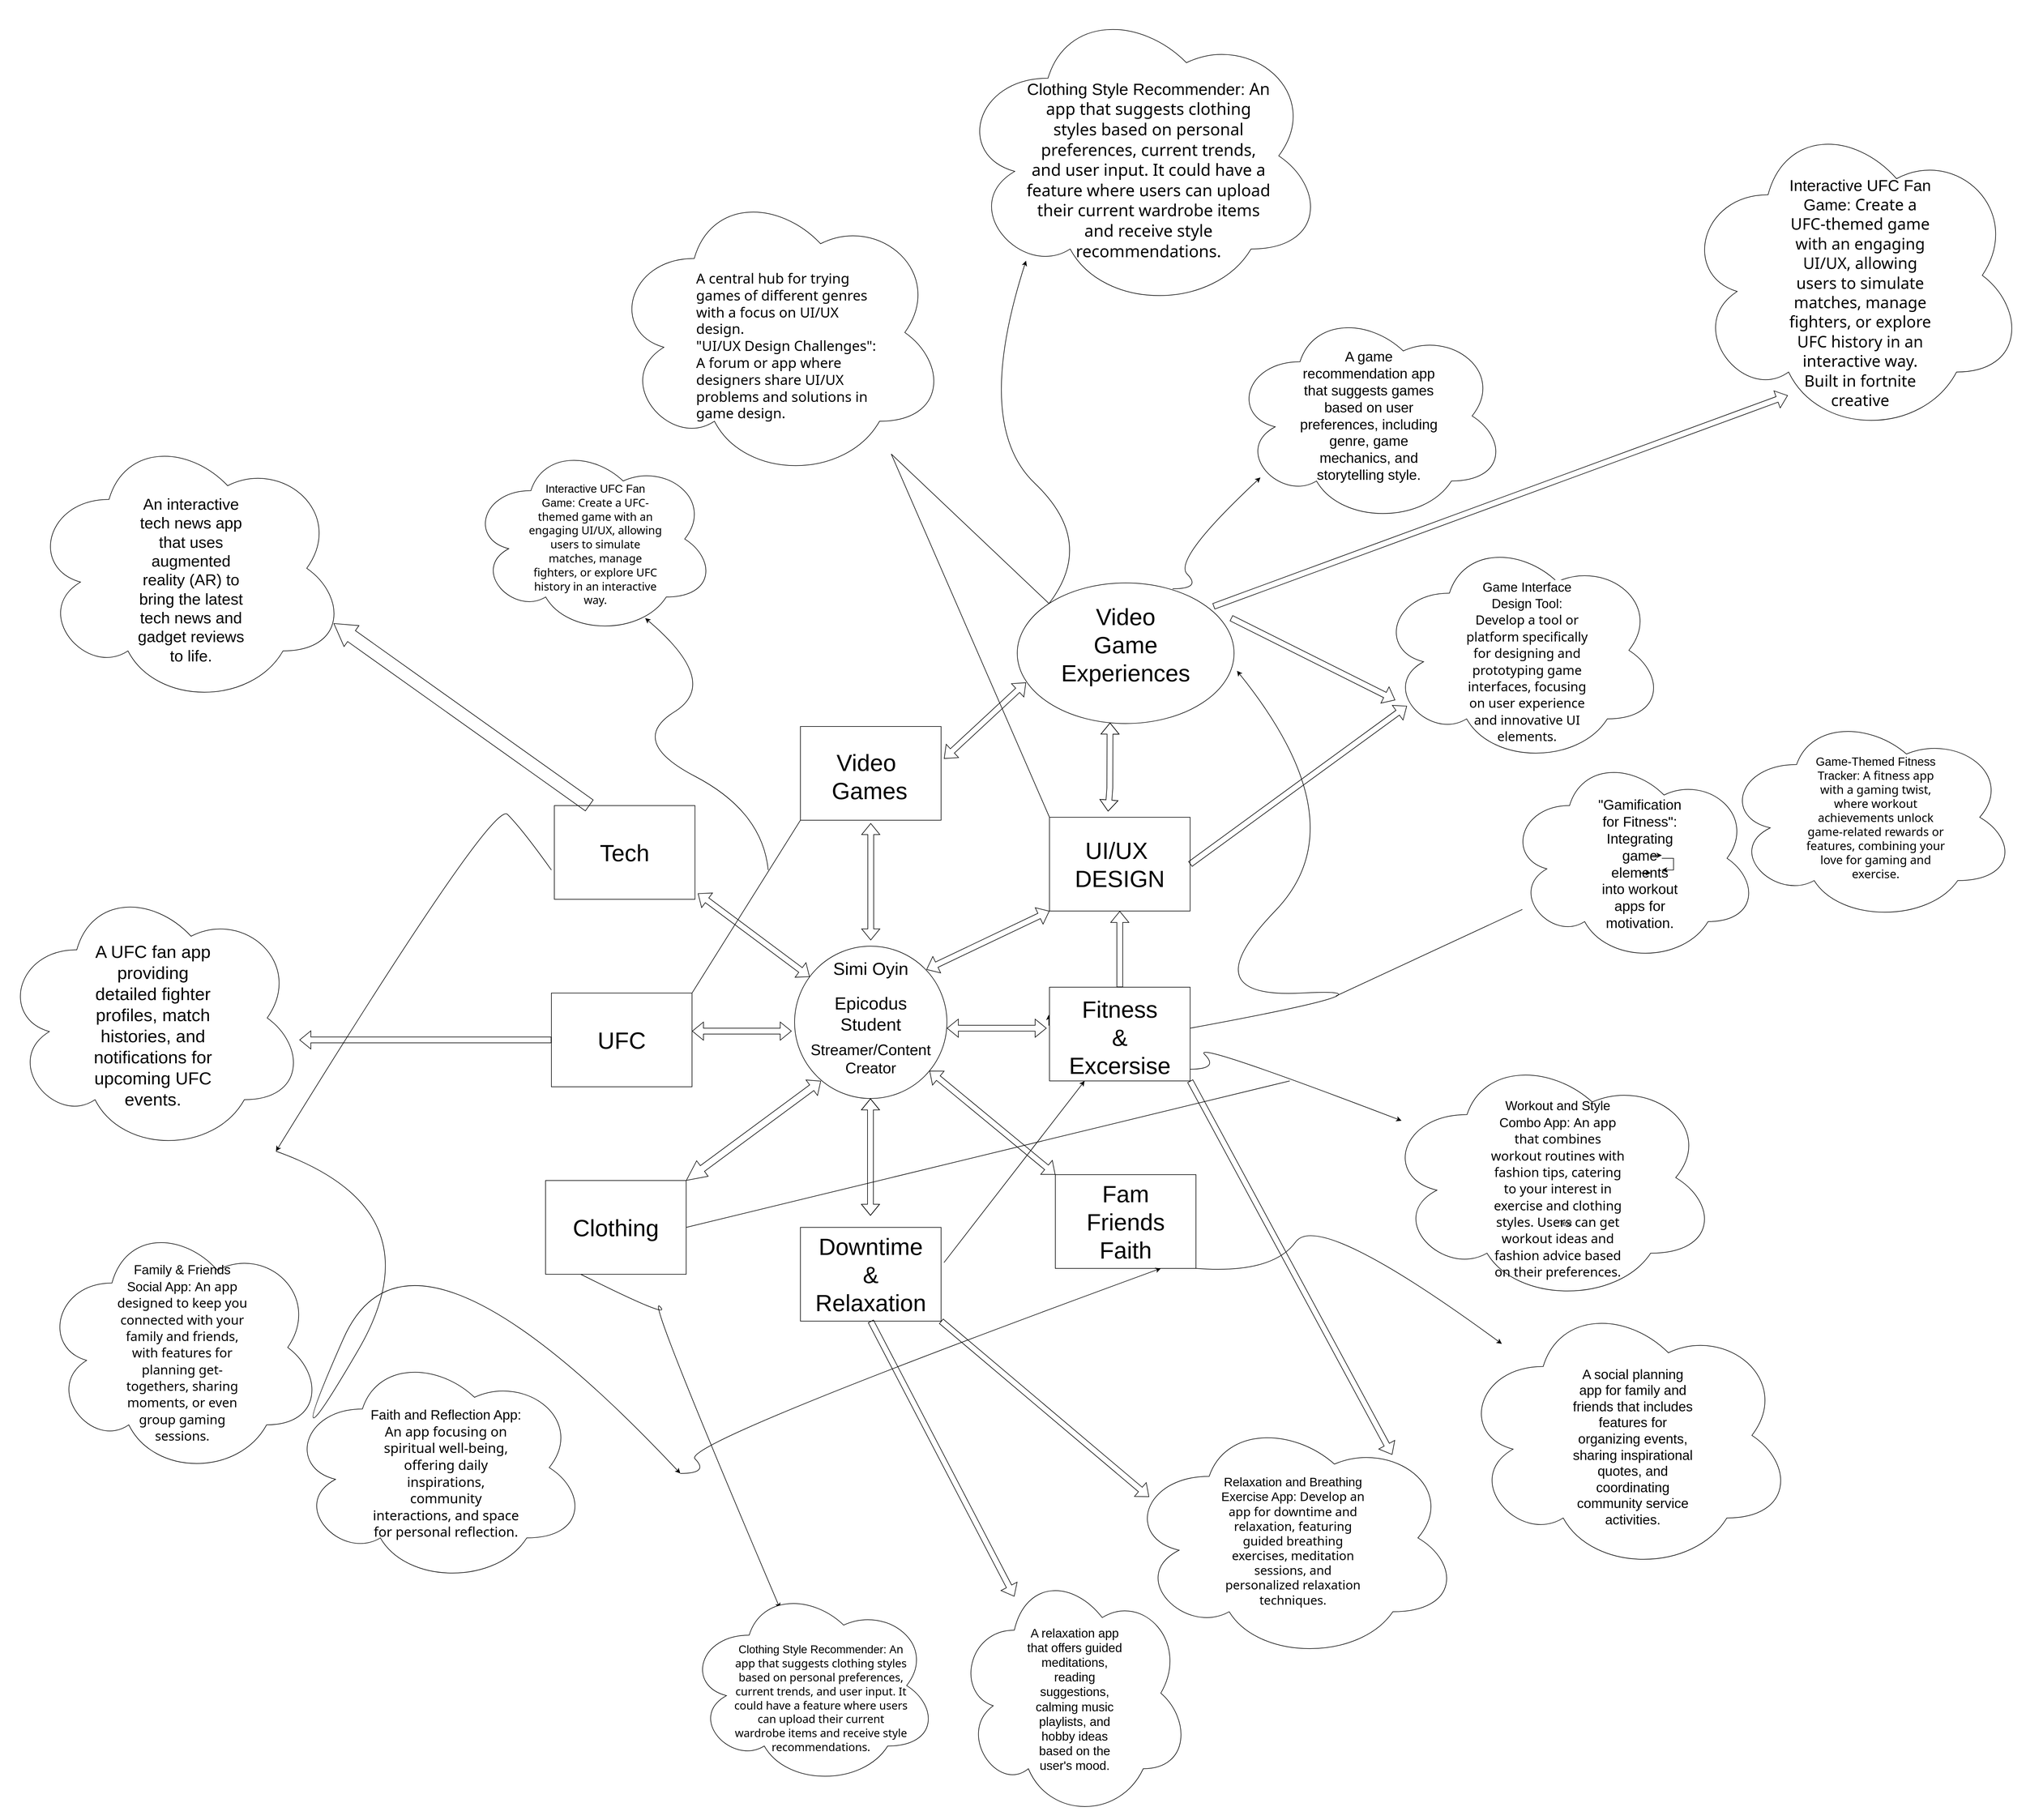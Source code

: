 <mxfile version="22.1.5" type="github">
  <diagram name="Page-1" id="c7558073-3199-34d8-9f00-42111426c3f3">
    <mxGraphModel dx="6855" dy="3980" grid="1" gridSize="10" guides="1" tooltips="1" connect="1" arrows="1" fold="1" page="1" pageScale="1" pageWidth="826" pageHeight="1169" background="none" math="0" shadow="0">
      <root>
        <mxCell id="0" />
        <mxCell id="1" parent="0" />
        <mxCell id="BmP0dDk1l4rGryoXVfla-103" value="" style="ellipse;whiteSpace=wrap;html=1;aspect=fixed;" vertex="1" parent="1">
          <mxGeometry x="315" y="500" width="260" height="260" as="geometry" />
        </mxCell>
        <mxCell id="BmP0dDk1l4rGryoXVfla-104" value="&lt;font style=&quot;font-size: 30px;&quot;&gt;Simi Oyin&lt;/font&gt;" style="text;html=1;strokeColor=none;fillColor=none;align=center;verticalAlign=middle;whiteSpace=wrap;rounded=0;" vertex="1" parent="1">
          <mxGeometry x="375" y="490" width="140" height="95" as="geometry" />
        </mxCell>
        <mxCell id="BmP0dDk1l4rGryoXVfla-105" value="&lt;font style=&quot;font-size: 30px;&quot;&gt;Epicodus Student&lt;/font&gt;" style="text;html=1;strokeColor=none;fillColor=none;align=center;verticalAlign=middle;whiteSpace=wrap;rounded=0;" vertex="1" parent="1">
          <mxGeometry x="415" y="600" width="60" height="30" as="geometry" />
        </mxCell>
        <mxCell id="BmP0dDk1l4rGryoXVfla-106" value="&lt;font style=&quot;font-size: 26px;&quot;&gt;Streamer/Content Creator&lt;br&gt;&lt;br&gt;&lt;/font&gt;" style="text;html=1;strokeColor=none;fillColor=none;align=center;verticalAlign=middle;whiteSpace=wrap;rounded=0;" vertex="1" parent="1">
          <mxGeometry x="365" y="670" width="160" height="75" as="geometry" />
        </mxCell>
        <mxCell id="BmP0dDk1l4rGryoXVfla-117" value="" style="rounded=0;whiteSpace=wrap;html=1;" vertex="1" parent="1">
          <mxGeometry x="750" y="280" width="240" height="160" as="geometry" />
        </mxCell>
        <mxCell id="BmP0dDk1l4rGryoXVfla-125" value="" style="shape=flexArrow;endArrow=classic;startArrow=classic;html=1;rounded=0;entryX=0;entryY=1;entryDx=0;entryDy=0;" edge="1" parent="1" target="BmP0dDk1l4rGryoXVfla-117">
          <mxGeometry width="100" height="100" relative="1" as="geometry">
            <mxPoint x="540" y="540" as="sourcePoint" />
            <mxPoint x="640" y="440" as="targetPoint" />
          </mxGeometry>
        </mxCell>
        <mxCell id="BmP0dDk1l4rGryoXVfla-126" value="" style="shape=flexArrow;endArrow=classic;startArrow=classic;html=1;rounded=0;entryX=0.5;entryY=1;entryDx=0;entryDy=0;exitX=0.5;exitY=0;exitDx=0;exitDy=0;" edge="1" parent="1" source="BmP0dDk1l4rGryoXVfla-104">
          <mxGeometry width="100" height="100" relative="1" as="geometry">
            <mxPoint x="385" y="450" as="sourcePoint" />
            <mxPoint x="445" y="290" as="targetPoint" />
          </mxGeometry>
        </mxCell>
        <mxCell id="BmP0dDk1l4rGryoXVfla-127" value="" style="shape=flexArrow;endArrow=classic;startArrow=classic;html=1;rounded=0;" edge="1" parent="1" target="BmP0dDk1l4rGryoXVfla-103">
          <mxGeometry width="100" height="100" relative="1" as="geometry">
            <mxPoint x="150" y="410" as="sourcePoint" />
            <mxPoint x="250" y="310" as="targetPoint" />
          </mxGeometry>
        </mxCell>
        <mxCell id="BmP0dDk1l4rGryoXVfla-128" value="" style="shape=flexArrow;endArrow=classic;startArrow=classic;html=1;rounded=0;" edge="1" parent="1">
          <mxGeometry width="100" height="100" relative="1" as="geometry">
            <mxPoint x="140" y="645" as="sourcePoint" />
            <mxPoint x="310" y="645" as="targetPoint" />
          </mxGeometry>
        </mxCell>
        <mxCell id="BmP0dDk1l4rGryoXVfla-130" style="edgeStyle=orthogonalEdgeStyle;rounded=0;orthogonalLoop=1;jettySize=auto;html=1;exitX=0;exitY=0.5;exitDx=0;exitDy=0;entryX=-0.005;entryY=0.38;entryDx=0;entryDy=0;entryPerimeter=0;" edge="1" parent="1">
          <mxGeometry relative="1" as="geometry">
            <mxPoint x="750" y="635" as="sourcePoint" />
            <mxPoint x="748.8" y="617" as="targetPoint" />
          </mxGeometry>
        </mxCell>
        <mxCell id="BmP0dDk1l4rGryoXVfla-133" value="" style="shape=flexArrow;endArrow=classic;startArrow=classic;html=1;rounded=0;" edge="1" parent="1">
          <mxGeometry width="100" height="100" relative="1" as="geometry">
            <mxPoint x="575" y="640" as="sourcePoint" />
            <mxPoint x="745" y="640" as="targetPoint" />
          </mxGeometry>
        </mxCell>
        <mxCell id="BmP0dDk1l4rGryoXVfla-134" value="" style="shape=flexArrow;endArrow=classic;startArrow=classic;html=1;rounded=0;entryX=0.5;entryY=1;entryDx=0;entryDy=0;exitX=0.5;exitY=0;exitDx=0;exitDy=0;" edge="1" parent="1">
          <mxGeometry width="100" height="100" relative="1" as="geometry">
            <mxPoint x="444.5" y="960" as="sourcePoint" />
            <mxPoint x="444.5" y="760" as="targetPoint" />
            <Array as="points">
              <mxPoint x="444.5" y="870" />
            </Array>
          </mxGeometry>
        </mxCell>
        <mxCell id="BmP0dDk1l4rGryoXVfla-135" value="" style="shape=flexArrow;endArrow=classic;startArrow=classic;html=1;rounded=0;entryX=0;entryY=0;entryDx=0;entryDy=0;" edge="1" parent="1" source="BmP0dDk1l4rGryoXVfla-103" target="BmP0dDk1l4rGryoXVfla-139">
          <mxGeometry width="100" height="100" relative="1" as="geometry">
            <mxPoint x="500" y="810" as="sourcePoint" />
            <mxPoint x="730" y="870" as="targetPoint" />
          </mxGeometry>
        </mxCell>
        <mxCell id="BmP0dDk1l4rGryoXVfla-136" value="" style="rounded=0;whiteSpace=wrap;html=1;" vertex="1" parent="1">
          <mxGeometry x="325" y="125" width="240" height="160" as="geometry" />
        </mxCell>
        <mxCell id="BmP0dDk1l4rGryoXVfla-137" value="" style="rounded=0;whiteSpace=wrap;html=1;" vertex="1" parent="1">
          <mxGeometry x="-95" y="260" width="240" height="160" as="geometry" />
        </mxCell>
        <mxCell id="BmP0dDk1l4rGryoXVfla-138" value="" style="rounded=0;whiteSpace=wrap;html=1;" vertex="1" parent="1">
          <mxGeometry x="750" y="570" width="240" height="160" as="geometry" />
        </mxCell>
        <mxCell id="BmP0dDk1l4rGryoXVfla-139" value="" style="rounded=0;whiteSpace=wrap;html=1;" vertex="1" parent="1">
          <mxGeometry x="760" y="890" width="240" height="160" as="geometry" />
        </mxCell>
        <mxCell id="BmP0dDk1l4rGryoXVfla-140" value="" style="rounded=0;whiteSpace=wrap;html=1;" vertex="1" parent="1">
          <mxGeometry x="325" y="980" width="240" height="160" as="geometry" />
        </mxCell>
        <mxCell id="BmP0dDk1l4rGryoXVfla-141" value="" style="rounded=0;whiteSpace=wrap;html=1;" vertex="1" parent="1">
          <mxGeometry x="-110" y="900" width="240" height="160" as="geometry" />
        </mxCell>
        <mxCell id="BmP0dDk1l4rGryoXVfla-142" value="" style="rounded=0;whiteSpace=wrap;html=1;" vertex="1" parent="1">
          <mxGeometry x="-100" y="580" width="240" height="160" as="geometry" />
        </mxCell>
        <mxCell id="BmP0dDk1l4rGryoXVfla-143" value="" style="shape=flexArrow;endArrow=classic;startArrow=classic;html=1;rounded=0;width=12;startSize=10.98;exitX=1;exitY=0;exitDx=0;exitDy=0;" edge="1" parent="1" source="BmP0dDk1l4rGryoXVfla-141">
          <mxGeometry width="100" height="100" relative="1" as="geometry">
            <mxPoint x="150" y="880" as="sourcePoint" />
            <mxPoint x="360" y="730" as="targetPoint" />
          </mxGeometry>
        </mxCell>
        <mxCell id="BmP0dDk1l4rGryoXVfla-144" value="Video&amp;nbsp;&lt;br&gt;Games" style="text;html=1;strokeColor=none;fillColor=none;align=center;verticalAlign=middle;whiteSpace=wrap;rounded=0;fontSize=40;" vertex="1" parent="1">
          <mxGeometry x="413" y="195" width="60" height="30" as="geometry" />
        </mxCell>
        <mxCell id="BmP0dDk1l4rGryoXVfla-145" value="UI/UX&amp;nbsp;&lt;br&gt;DESIGN" style="text;html=1;strokeColor=none;fillColor=none;align=center;verticalAlign=middle;whiteSpace=wrap;rounded=0;fontSize=40;" vertex="1" parent="1">
          <mxGeometry x="840" y="345" width="60" height="30" as="geometry" />
        </mxCell>
        <mxCell id="BmP0dDk1l4rGryoXVfla-146" value="Tech" style="text;html=1;strokeColor=none;fillColor=none;align=center;verticalAlign=middle;whiteSpace=wrap;rounded=0;fontSize=40;" vertex="1" parent="1">
          <mxGeometry x="-5" y="325" width="60" height="30" as="geometry" />
        </mxCell>
        <mxCell id="BmP0dDk1l4rGryoXVfla-147" value="UFC" style="text;html=1;strokeColor=none;fillColor=none;align=center;verticalAlign=middle;whiteSpace=wrap;rounded=0;fontSize=40;" vertex="1" parent="1">
          <mxGeometry x="-10" y="645" width="60" height="30" as="geometry" />
        </mxCell>
        <mxCell id="BmP0dDk1l4rGryoXVfla-148" value="&lt;span style=&quot;font-size: 40px;&quot;&gt;Fitness&lt;br&gt;&amp;amp;&lt;br&gt;Excersise&lt;br&gt;&lt;/span&gt;" style="text;html=1;strokeColor=none;fillColor=none;align=center;verticalAlign=middle;whiteSpace=wrap;rounded=0;" vertex="1" parent="1">
          <mxGeometry x="840" y="640" width="60" height="30" as="geometry" />
        </mxCell>
        <mxCell id="BmP0dDk1l4rGryoXVfla-149" value="Clothing" style="text;html=1;strokeColor=none;fillColor=none;align=center;verticalAlign=middle;whiteSpace=wrap;rounded=0;fontSize=40;" vertex="1" parent="1">
          <mxGeometry x="-20" y="965" width="60" height="30" as="geometry" />
        </mxCell>
        <mxCell id="BmP0dDk1l4rGryoXVfla-150" value="Downtime&lt;br&gt;&amp;amp;&lt;br&gt;Relaxation" style="text;html=1;strokeColor=none;fillColor=none;align=center;verticalAlign=middle;whiteSpace=wrap;rounded=0;fontSize=40;" vertex="1" parent="1">
          <mxGeometry x="415" y="1045" width="60" height="30" as="geometry" />
        </mxCell>
        <mxCell id="BmP0dDk1l4rGryoXVfla-151" value="&lt;font style=&quot;font-size: 40px;&quot;&gt;Fam&lt;br&gt;Friends&lt;br&gt;Faith&lt;br&gt;&lt;/font&gt;" style="text;html=1;strokeColor=none;fillColor=none;align=center;verticalAlign=middle;whiteSpace=wrap;rounded=0;" vertex="1" parent="1">
          <mxGeometry x="850" y="955" width="60" height="30" as="geometry" />
        </mxCell>
        <mxCell id="BmP0dDk1l4rGryoXVfla-152" value="" style="ellipse;whiteSpace=wrap;html=1;" vertex="1" parent="1">
          <mxGeometry x="695" y="-120" width="370" height="240" as="geometry" />
        </mxCell>
        <mxCell id="BmP0dDk1l4rGryoXVfla-153" value="Video Game Experiences" style="text;html=1;strokeColor=none;fillColor=none;align=center;verticalAlign=middle;whiteSpace=wrap;rounded=0;fontSize=40;" vertex="1" parent="1">
          <mxGeometry x="850" y="-70" width="60" height="110" as="geometry" />
        </mxCell>
        <mxCell id="BmP0dDk1l4rGryoXVfla-154" value="" style="shape=flexArrow;endArrow=classic;startArrow=classic;html=1;rounded=0;entryX=0.428;entryY=0.994;entryDx=0;entryDy=0;entryPerimeter=0;" edge="1" parent="1" target="BmP0dDk1l4rGryoXVfla-152">
          <mxGeometry width="100" height="100" relative="1" as="geometry">
            <mxPoint x="850" y="270" as="sourcePoint" />
            <mxPoint x="950" y="170" as="targetPoint" />
            <Array as="points">
              <mxPoint x="853" y="230" />
            </Array>
          </mxGeometry>
        </mxCell>
        <mxCell id="BmP0dDk1l4rGryoXVfla-155" value="" style="shape=flexArrow;endArrow=classic;startArrow=classic;html=1;rounded=0;" edge="1" parent="1">
          <mxGeometry width="100" height="100" relative="1" as="geometry">
            <mxPoint x="570" y="180" as="sourcePoint" />
            <mxPoint x="710" y="50" as="targetPoint" />
          </mxGeometry>
        </mxCell>
        <mxCell id="BmP0dDk1l4rGryoXVfla-158" value="" style="curved=1;endArrow=classic;html=1;rounded=0;" edge="1" parent="1">
          <mxGeometry width="50" height="50" relative="1" as="geometry">
            <mxPoint x="990" y="640" as="sourcePoint" />
            <mxPoint x="1070" y="30" as="targetPoint" />
            <Array as="points">
              <mxPoint x="1370" y="570" />
              <mxPoint x="990" y="590" />
              <mxPoint x="1280" y="290" />
            </Array>
          </mxGeometry>
        </mxCell>
        <mxCell id="BmP0dDk1l4rGryoXVfla-159" value="" style="endArrow=none;html=1;rounded=0;" edge="1" parent="1" target="BmP0dDk1l4rGryoXVfla-161">
          <mxGeometry width="50" height="50" relative="1" as="geometry">
            <mxPoint x="1239" y="585" as="sourcePoint" />
            <mxPoint x="1520" y="210" as="targetPoint" />
          </mxGeometry>
        </mxCell>
        <mxCell id="BmP0dDk1l4rGryoXVfla-161" value="" style="ellipse;shape=cloud;whiteSpace=wrap;html=1;" vertex="1" parent="1">
          <mxGeometry x="1530" y="170" width="430" height="360" as="geometry" />
        </mxCell>
        <mxCell id="BmP0dDk1l4rGryoXVfla-162" value="&quot;Gamification for Fitness&quot;: Integrating game elements into workout apps for motivation." style="text;html=1;strokeColor=none;fillColor=none;align=center;verticalAlign=middle;whiteSpace=wrap;rounded=0;fontSize=24;" vertex="1" parent="1">
          <mxGeometry x="1720" y="345" width="75" height="30" as="geometry" />
        </mxCell>
        <mxCell id="BmP0dDk1l4rGryoXVfla-163" style="edgeStyle=orthogonalEdgeStyle;rounded=0;orthogonalLoop=1;jettySize=auto;html=1;exitX=0.75;exitY=0;exitDx=0;exitDy=0;entryX=1;entryY=0;entryDx=0;entryDy=0;" edge="1" parent="1" source="BmP0dDk1l4rGryoXVfla-162" target="BmP0dDk1l4rGryoXVfla-162">
          <mxGeometry relative="1" as="geometry" />
        </mxCell>
        <mxCell id="BmP0dDk1l4rGryoXVfla-164" value="" style="curved=1;endArrow=classic;html=1;rounded=0;" edge="1" parent="1">
          <mxGeometry width="50" height="50" relative="1" as="geometry">
            <mxPoint x="960" y="-110" as="sourcePoint" />
            <mxPoint x="1110" y="-300" as="targetPoint" />
            <Array as="points">
              <mxPoint x="1010" y="-110" />
              <mxPoint x="960" y="-160" />
            </Array>
          </mxGeometry>
        </mxCell>
        <mxCell id="BmP0dDk1l4rGryoXVfla-165" value="" style="ellipse;shape=cloud;whiteSpace=wrap;html=1;" vertex="1" parent="1">
          <mxGeometry x="1060" y="-590" width="470" height="370" as="geometry" />
        </mxCell>
        <mxCell id="BmP0dDk1l4rGryoXVfla-166" value="&lt;font style=&quot;font-size: 24px;&quot;&gt;A game recommendation app that suggests games based on user preferences, including genre, game mechanics, and storytelling style.&lt;/font&gt;" style="text;html=1;strokeColor=none;fillColor=none;align=center;verticalAlign=middle;whiteSpace=wrap;rounded=0;" vertex="1" parent="1">
          <mxGeometry x="1170" y="-465" width="250" height="120" as="geometry" />
        </mxCell>
        <mxCell id="BmP0dDk1l4rGryoXVfla-168" value="" style="shape=flexArrow;endArrow=classic;html=1;rounded=0;" edge="1" parent="1">
          <mxGeometry width="50" height="50" relative="1" as="geometry">
            <mxPoint x="990" y="360" as="sourcePoint" />
            <mxPoint x="1360" y="90" as="targetPoint" />
          </mxGeometry>
        </mxCell>
        <mxCell id="BmP0dDk1l4rGryoXVfla-170" value="" style="shape=flexArrow;endArrow=classic;html=1;rounded=0;" edge="1" parent="1">
          <mxGeometry width="50" height="50" relative="1" as="geometry">
            <mxPoint x="1060" y="-60" as="sourcePoint" />
            <mxPoint x="1340" y="80" as="targetPoint" />
          </mxGeometry>
        </mxCell>
        <mxCell id="BmP0dDk1l4rGryoXVfla-171" value="" style="ellipse;shape=cloud;whiteSpace=wrap;html=1;" vertex="1" parent="1">
          <mxGeometry x="1310" y="-200" width="490" height="390" as="geometry" />
        </mxCell>
        <mxCell id="BmP0dDk1l4rGryoXVfla-172" value="&lt;font style=&quot;font-size: 22px; background-color: rgb(255, 255, 255);&quot;&gt;Game Interface Design Tool:&lt;span style=&quot;font-family: Söhne, ui-sans-serif, system-ui, -apple-system, &amp;quot;Segoe UI&amp;quot;, Roboto, Ubuntu, Cantarell, &amp;quot;Noto Sans&amp;quot;, sans-serif, &amp;quot;Helvetica Neue&amp;quot;, Arial, &amp;quot;Apple Color Emoji&amp;quot;, &amp;quot;Segoe UI Emoji&amp;quot;, &amp;quot;Segoe UI Symbol&amp;quot;, &amp;quot;Noto Color Emoji&amp;quot;; text-align: left;&quot;&gt; Develop a tool or platform specifically for designing and prototyping game interfaces, focusing on user experience and innovative UI elements.&lt;/span&gt;&lt;/font&gt;" style="text;html=1;strokeColor=none;fillColor=none;align=center;verticalAlign=middle;whiteSpace=wrap;rounded=0;" vertex="1" parent="1">
          <mxGeometry x="1460" width="210" height="30" as="geometry" />
        </mxCell>
        <mxCell id="BmP0dDk1l4rGryoXVfla-177" value="" style="endArrow=none;html=1;rounded=0;entryX=0;entryY=1;entryDx=0;entryDy=0;" edge="1" parent="1" target="BmP0dDk1l4rGryoXVfla-136">
          <mxGeometry width="50" height="50" relative="1" as="geometry">
            <mxPoint x="140" y="580" as="sourcePoint" />
            <mxPoint x="190" y="530" as="targetPoint" />
          </mxGeometry>
        </mxCell>
        <mxCell id="BmP0dDk1l4rGryoXVfla-179" value="" style="curved=1;endArrow=classic;html=1;rounded=0;" edge="1" parent="1">
          <mxGeometry width="50" height="50" relative="1" as="geometry">
            <mxPoint x="270" y="370" as="sourcePoint" />
            <mxPoint x="60" y="-60" as="targetPoint" />
            <Array as="points">
              <mxPoint x="260" y="270" />
              <mxPoint x="30" y="150" />
              <mxPoint x="190" y="50" />
            </Array>
          </mxGeometry>
        </mxCell>
        <mxCell id="BmP0dDk1l4rGryoXVfla-180" value="" style="ellipse;shape=cloud;whiteSpace=wrap;html=1;" vertex="1" parent="1">
          <mxGeometry x="-240" y="-360" width="420" height="330" as="geometry" />
        </mxCell>
        <mxCell id="BmP0dDk1l4rGryoXVfla-181" value="&lt;span style=&quot;background-color: rgb(255, 255, 255);&quot;&gt;Interactive UFC Fan Game:&lt;span style=&quot;font-family: Söhne, ui-sans-serif, system-ui, -apple-system, &amp;quot;Segoe UI&amp;quot;, Roboto, Ubuntu, Cantarell, &amp;quot;Noto Sans&amp;quot;, sans-serif, &amp;quot;Helvetica Neue&amp;quot;, Arial, &amp;quot;Apple Color Emoji&amp;quot;, &amp;quot;Segoe UI Emoji&amp;quot;, &amp;quot;Segoe UI Symbol&amp;quot;, &amp;quot;Noto Color Emoji&amp;quot;; font-size: 19px; text-align: left;&quot;&gt; Create a UFC-themed game with an engaging UI/UX, allowing users to simulate matches, manage fighters, or explore UFC history in an interactive way.&lt;/span&gt;&lt;/span&gt;" style="text;html=1;strokeColor=none;fillColor=none;align=center;verticalAlign=middle;whiteSpace=wrap;rounded=0;fontSize=19;" vertex="1" parent="1">
          <mxGeometry x="-140" y="-200" width="230" height="30" as="geometry" />
        </mxCell>
        <mxCell id="BmP0dDk1l4rGryoXVfla-183" value="" style="curved=1;endArrow=classic;html=1;rounded=0;" edge="1" parent="1">
          <mxGeometry width="50" height="50" relative="1" as="geometry">
            <mxPoint x="-100" y="370" as="sourcePoint" />
            <mxPoint x="-570" y="850" as="targetPoint" />
            <Array as="points">
              <mxPoint x="-150" y="300" />
              <mxPoint x="-200" y="250" />
            </Array>
          </mxGeometry>
        </mxCell>
        <mxCell id="BmP0dDk1l4rGryoXVfla-185" value="" style="curved=1;endArrow=classic;html=1;rounded=0;" edge="1" parent="1">
          <mxGeometry width="50" height="50" relative="1" as="geometry">
            <mxPoint x="-570" y="850" as="sourcePoint" />
            <mxPoint x="120" y="1400" as="targetPoint" />
            <Array as="points">
              <mxPoint x="-290" y="950" />
              <mxPoint x="-570" y="1430" />
              <mxPoint x="-340" y="910" />
            </Array>
          </mxGeometry>
        </mxCell>
        <mxCell id="BmP0dDk1l4rGryoXVfla-186" value="" style="curved=1;endArrow=classic;html=1;rounded=0;entryX=0.75;entryY=1;entryDx=0;entryDy=0;" edge="1" parent="1" target="BmP0dDk1l4rGryoXVfla-139">
          <mxGeometry width="50" height="50" relative="1" as="geometry">
            <mxPoint x="120" y="1400" as="sourcePoint" />
            <mxPoint x="170" y="1350" as="targetPoint" />
            <Array as="points">
              <mxPoint x="170" y="1400" />
              <mxPoint x="120" y="1350" />
            </Array>
          </mxGeometry>
        </mxCell>
        <mxCell id="BmP0dDk1l4rGryoXVfla-187" value="" style="ellipse;shape=cloud;whiteSpace=wrap;html=1;" vertex="1" parent="1">
          <mxGeometry x="-970" y="965" width="480" height="440" as="geometry" />
        </mxCell>
        <mxCell id="BmP0dDk1l4rGryoXVfla-188" value="" style="ellipse;shape=cloud;whiteSpace=wrap;html=1;" vertex="1" parent="1">
          <mxGeometry x="-550" y="1190" width="510" height="400" as="geometry" />
        </mxCell>
        <mxCell id="BmP0dDk1l4rGryoXVfla-189" value="&lt;font style=&quot;font-size: 22px;&quot;&gt;Family &amp;amp; Friends Social App:&lt;span style=&quot;font-family: Söhne, ui-sans-serif, system-ui, -apple-system, &amp;quot;Segoe UI&amp;quot;, Roboto, Ubuntu, Cantarell, &amp;quot;Noto Sans&amp;quot;, sans-serif, &amp;quot;Helvetica Neue&amp;quot;, Arial, &amp;quot;Apple Color Emoji&amp;quot;, &amp;quot;Segoe UI Emoji&amp;quot;, &amp;quot;Segoe UI Symbol&amp;quot;, &amp;quot;Noto Color Emoji&amp;quot;; text-align: left;&quot;&gt; An app designed to keep you connected with your family and friends, with features for planning get-togethers, sharing moments, or even group gaming sessions.&lt;/span&gt;&lt;/font&gt;" style="text;html=1;strokeColor=none;fillColor=none;align=center;verticalAlign=middle;whiteSpace=wrap;rounded=0;" vertex="1" parent="1">
          <mxGeometry x="-845" y="1180" width="230" height="30" as="geometry" />
        </mxCell>
        <mxCell id="BmP0dDk1l4rGryoXVfla-190" value="&lt;font style=&quot;font-size: 23px;&quot;&gt;Faith and Reflection App:&lt;span style=&quot;font-family: Söhne, ui-sans-serif, system-ui, -apple-system, &amp;quot;Segoe UI&amp;quot;, Roboto, Ubuntu, Cantarell, &amp;quot;Noto Sans&amp;quot;, sans-serif, &amp;quot;Helvetica Neue&amp;quot;, Arial, &amp;quot;Apple Color Emoji&amp;quot;, &amp;quot;Segoe UI Emoji&amp;quot;, &amp;quot;Segoe UI Symbol&amp;quot;, &amp;quot;Noto Color Emoji&amp;quot;; text-align: left;&quot;&gt; An app focusing on spiritual well-being, offering daily inspirations, community interactions, and space for personal reflection.&lt;/span&gt;&lt;/font&gt;" style="text;html=1;strokeColor=none;fillColor=none;align=center;verticalAlign=middle;whiteSpace=wrap;rounded=0;" vertex="1" parent="1">
          <mxGeometry x="-410" y="1290" width="260" height="220" as="geometry" />
        </mxCell>
        <mxCell id="BmP0dDk1l4rGryoXVfla-191" value="" style="curved=1;endArrow=classic;html=1;rounded=0;" edge="1" parent="1" target="BmP0dDk1l4rGryoXVfla-192">
          <mxGeometry width="50" height="50" relative="1" as="geometry">
            <mxPoint x="990" y="710" as="sourcePoint" />
            <mxPoint x="1380" y="860" as="targetPoint" />
            <Array as="points">
              <mxPoint x="1040" y="710" />
              <mxPoint x="990" y="660" />
            </Array>
          </mxGeometry>
        </mxCell>
        <mxCell id="BmP0dDk1l4rGryoXVfla-192" value="" style="ellipse;shape=cloud;whiteSpace=wrap;html=1;" vertex="1" parent="1">
          <mxGeometry x="1320" y="680" width="570" height="430" as="geometry" />
        </mxCell>
        <mxCell id="BmP0dDk1l4rGryoXVfla-193" style="edgeStyle=orthogonalEdgeStyle;rounded=0;orthogonalLoop=1;jettySize=auto;html=1;exitX=0.5;exitY=1;exitDx=0;exitDy=0;entryX=0.75;entryY=1;entryDx=0;entryDy=0;" edge="1" parent="1" source="BmP0dDk1l4rGryoXVfla-162" target="BmP0dDk1l4rGryoXVfla-162">
          <mxGeometry relative="1" as="geometry" />
        </mxCell>
        <mxCell id="BmP0dDk1l4rGryoXVfla-194" value="Workout and Style Combo App:&lt;span style=&quot;font-family: Söhne, ui-sans-serif, system-ui, -apple-system, &amp;quot;Segoe UI&amp;quot;, Roboto, Ubuntu, Cantarell, &amp;quot;Noto Sans&amp;quot;, sans-serif, &amp;quot;Helvetica Neue&amp;quot;, Arial, &amp;quot;Apple Color Emoji&amp;quot;, &amp;quot;Segoe UI Emoji&amp;quot;, &amp;quot;Segoe UI Symbol&amp;quot;, &amp;quot;Noto Color Emoji&amp;quot;; font-size: 22px; text-align: left;&quot;&gt; An app that combines workout routines with fashion tips, catering to your interest in exercise and clothing styles. Users can get workout ideas and fashion advice based on their preferences.&lt;/span&gt;" style="text;html=1;strokeColor=none;fillColor=none;align=center;verticalAlign=middle;whiteSpace=wrap;rounded=0;fontSize=22;" vertex="1" parent="1">
          <mxGeometry x="1500" y="900" width="235" height="30" as="geometry" />
        </mxCell>
        <mxCell id="BmP0dDk1l4rGryoXVfla-195" value="" style="endArrow=none;html=1;rounded=0;" edge="1" parent="1">
          <mxGeometry width="50" height="50" relative="1" as="geometry">
            <mxPoint x="130" y="980" as="sourcePoint" />
            <mxPoint x="1160" y="730" as="targetPoint" />
          </mxGeometry>
        </mxCell>
        <mxCell id="BmP0dDk1l4rGryoXVfla-196" value="Text" style="text;html=1;align=center;verticalAlign=middle;resizable=0;points=[];autosize=1;strokeColor=none;fillColor=none;" vertex="1" parent="1">
          <mxGeometry x="1605" y="958" width="50" height="30" as="geometry" />
        </mxCell>
        <mxCell id="BmP0dDk1l4rGryoXVfla-197" value="" style="endArrow=classic;html=1;rounded=0;entryX=0.25;entryY=1;entryDx=0;entryDy=0;curved=1;" edge="1" parent="1" target="BmP0dDk1l4rGryoXVfla-138">
          <mxGeometry width="50" height="50" relative="1" as="geometry">
            <mxPoint x="570" y="1040" as="sourcePoint" />
            <mxPoint x="620" y="990" as="targetPoint" />
          </mxGeometry>
        </mxCell>
        <mxCell id="BmP0dDk1l4rGryoXVfla-199" value="" style="ellipse;shape=cloud;whiteSpace=wrap;html=1;" vertex="1" parent="1">
          <mxGeometry x="880" y="1300" width="570" height="420" as="geometry" />
        </mxCell>
        <mxCell id="BmP0dDk1l4rGryoXVfla-203" value="" style="shape=flexArrow;endArrow=classic;html=1;rounded=0;exitX=1;exitY=1;exitDx=0;exitDy=0;" edge="1" parent="1" source="BmP0dDk1l4rGryoXVfla-140">
          <mxGeometry width="50" height="50" relative="1" as="geometry">
            <mxPoint x="870" y="1490" as="sourcePoint" />
            <mxPoint x="920" y="1440" as="targetPoint" />
          </mxGeometry>
        </mxCell>
        <mxCell id="BmP0dDk1l4rGryoXVfla-204" value="" style="shape=flexArrow;endArrow=classic;html=1;rounded=0;entryX=0.798;entryY=0.162;entryDx=0;entryDy=0;entryPerimeter=0;exitX=1;exitY=1;exitDx=0;exitDy=0;" edge="1" parent="1" source="BmP0dDk1l4rGryoXVfla-138" target="BmP0dDk1l4rGryoXVfla-199">
          <mxGeometry width="50" height="50" relative="1" as="geometry">
            <mxPoint x="1250" y="1270" as="sourcePoint" />
            <mxPoint x="1300" y="1220" as="targetPoint" />
          </mxGeometry>
        </mxCell>
        <mxCell id="BmP0dDk1l4rGryoXVfla-205" value="Relaxation and Breathing Exercise App:&lt;span style=&quot;font-family: Söhne, ui-sans-serif, system-ui, -apple-system, &amp;quot;Segoe UI&amp;quot;, Roboto, Ubuntu, Cantarell, &amp;quot;Noto Sans&amp;quot;, sans-serif, &amp;quot;Helvetica Neue&amp;quot;, Arial, &amp;quot;Apple Color Emoji&amp;quot;, &amp;quot;Segoe UI Emoji&amp;quot;, &amp;quot;Segoe UI Symbol&amp;quot;, &amp;quot;Noto Color Emoji&amp;quot;; font-size: 21px; text-align: left;&quot;&gt; Develop an app for downtime and relaxation, featuring guided breathing exercises, meditation sessions, and personalized relaxation techniques.&lt;/span&gt;" style="text;html=1;strokeColor=none;fillColor=none;align=center;verticalAlign=middle;whiteSpace=wrap;rounded=0;fontSize=21;" vertex="1" parent="1">
          <mxGeometry x="1037.5" y="1500" width="255" height="30" as="geometry" />
        </mxCell>
        <mxCell id="BmP0dDk1l4rGryoXVfla-206" value="" style="curved=1;endArrow=classic;html=1;rounded=0;exitX=0.25;exitY=1;exitDx=0;exitDy=0;" edge="1" parent="1" source="BmP0dDk1l4rGryoXVfla-141">
          <mxGeometry width="50" height="50" relative="1" as="geometry">
            <mxPoint x="60" y="1140" as="sourcePoint" />
            <mxPoint x="290" y="1630" as="targetPoint" />
            <Array as="points">
              <mxPoint x="110" y="1140" />
              <mxPoint x="60" y="1090" />
            </Array>
          </mxGeometry>
        </mxCell>
        <mxCell id="BmP0dDk1l4rGryoXVfla-207" value="" style="ellipse;shape=cloud;whiteSpace=wrap;html=1;" vertex="1" parent="1">
          <mxGeometry x="130" y="1590" width="430" height="344" as="geometry" />
        </mxCell>
        <mxCell id="BmP0dDk1l4rGryoXVfla-208" value="Clothing Style Recommender:&lt;span style=&quot;font-family: Söhne, ui-sans-serif, system-ui, -apple-system, &amp;quot;Segoe UI&amp;quot;, Roboto, Ubuntu, Cantarell, &amp;quot;Noto Sans&amp;quot;, sans-serif, &amp;quot;Helvetica Neue&amp;quot;, Arial, &amp;quot;Apple Color Emoji&amp;quot;, &amp;quot;Segoe UI Emoji&amp;quot;, &amp;quot;Segoe UI Symbol&amp;quot;, &amp;quot;Noto Color Emoji&amp;quot;; font-size: 19px; text-align: left;&quot;&gt; An app that suggests clothing styles based on personal preferences, current trends, and user input. It could have a feature where users can upload their current wardrobe items and receive style recommendations.&lt;/span&gt;" style="text;html=1;strokeColor=none;fillColor=none;align=center;verticalAlign=middle;whiteSpace=wrap;rounded=0;fontSize=19;" vertex="1" parent="1">
          <mxGeometry x="210" y="1770" width="300" height="28" as="geometry" />
        </mxCell>
        <mxCell id="BmP0dDk1l4rGryoXVfla-209" value="" style="shape=flexArrow;endArrow=classic;html=1;rounded=0;exitX=0.5;exitY=0;exitDx=0;exitDy=0;" edge="1" parent="1" source="BmP0dDk1l4rGryoXVfla-138" target="BmP0dDk1l4rGryoXVfla-117">
          <mxGeometry width="50" height="50" relative="1" as="geometry">
            <mxPoint x="840" y="530" as="sourcePoint" />
            <mxPoint x="890" y="480" as="targetPoint" />
          </mxGeometry>
        </mxCell>
        <mxCell id="BmP0dDk1l4rGryoXVfla-210" value="" style="curved=1;endArrow=classic;html=1;rounded=0;exitX=0;exitY=0;exitDx=0;exitDy=0;" edge="1" parent="1" source="BmP0dDk1l4rGryoXVfla-152">
          <mxGeometry width="50" height="50" relative="1" as="geometry">
            <mxPoint x="780" y="-190" as="sourcePoint" />
            <mxPoint x="710" y="-670" as="targetPoint" />
            <Array as="points">
              <mxPoint x="830" y="-190" />
              <mxPoint x="620" y="-390" />
            </Array>
          </mxGeometry>
        </mxCell>
        <mxCell id="BmP0dDk1l4rGryoXVfla-211" value="" style="ellipse;shape=cloud;whiteSpace=wrap;html=1;" vertex="1" parent="1">
          <mxGeometry x="590" y="-1114" width="630" height="530" as="geometry" />
        </mxCell>
        <mxCell id="BmP0dDk1l4rGryoXVfla-212" value="Clothing Style Recommender:&lt;span style=&quot;font-family: Söhne, ui-sans-serif, system-ui, -apple-system, &amp;quot;Segoe UI&amp;quot;, Roboto, Ubuntu, Cantarell, &amp;quot;Noto Sans&amp;quot;, sans-serif, &amp;quot;Helvetica Neue&amp;quot;, Arial, &amp;quot;Apple Color Emoji&amp;quot;, &amp;quot;Segoe UI Emoji&amp;quot;, &amp;quot;Segoe UI Symbol&amp;quot;, &amp;quot;Noto Color Emoji&amp;quot;; font-size: 28px; text-align: left;&quot;&gt; An app that suggests clothing styles based on personal preferences, current trends, and user input. It could have a feature where users can upload their current wardrobe items and receive style recommendations.&lt;/span&gt;" style="text;html=1;strokeColor=none;fillColor=none;align=center;verticalAlign=middle;whiteSpace=wrap;rounded=0;fontSize=28;" vertex="1" parent="1">
          <mxGeometry x="710" y="-840" width="417.5" height="30" as="geometry" />
        </mxCell>
        <mxCell id="BmP0dDk1l4rGryoXVfla-213" value="" style="ellipse;shape=cloud;whiteSpace=wrap;html=1;" vertex="1" parent="1">
          <mxGeometry x="1900" y="100" width="500" height="360" as="geometry" />
        </mxCell>
        <mxCell id="BmP0dDk1l4rGryoXVfla-214" value="Game-Themed Fitness Tracker:&lt;span style=&quot;font-family: Söhne, ui-sans-serif, system-ui, -apple-system, &amp;quot;Segoe UI&amp;quot;, Roboto, Ubuntu, Cantarell, &amp;quot;Noto Sans&amp;quot;, sans-serif, &amp;quot;Helvetica Neue&amp;quot;, Arial, &amp;quot;Apple Color Emoji&amp;quot;, &amp;quot;Segoe UI Emoji&amp;quot;, &amp;quot;Segoe UI Symbol&amp;quot;, &amp;quot;Noto Color Emoji&amp;quot;; font-size: 20px; text-align: left;&quot;&gt; A fitness app with a gaming twist, where workout achievements unlock game-related rewards or features, combining your love for gaming and exercise.&lt;/span&gt;" style="text;html=1;strokeColor=none;fillColor=none;align=center;verticalAlign=middle;whiteSpace=wrap;rounded=0;fontSize=20;" vertex="1" parent="1">
          <mxGeometry x="2040" y="265" width="240" height="30" as="geometry" />
        </mxCell>
        <mxCell id="BmP0dDk1l4rGryoXVfla-215" value="" style="shape=flexArrow;endArrow=classic;html=1;rounded=0;exitX=0.25;exitY=0;exitDx=0;exitDy=0;width=22.857;endSize=11.971;entryX=0.96;entryY=0.7;entryDx=0;entryDy=0;entryPerimeter=0;" edge="1" parent="1" source="BmP0dDk1l4rGryoXVfla-137" target="BmP0dDk1l4rGryoXVfla-216">
          <mxGeometry width="50" height="50" relative="1" as="geometry">
            <mxPoint x="-130" y="150" as="sourcePoint" />
            <mxPoint x="-510" y="60" as="targetPoint" />
          </mxGeometry>
        </mxCell>
        <mxCell id="BmP0dDk1l4rGryoXVfla-216" value="" style="ellipse;shape=cloud;whiteSpace=wrap;html=1;" vertex="1" parent="1">
          <mxGeometry x="-990" y="-380" width="540" height="470" as="geometry" />
        </mxCell>
        <mxCell id="BmP0dDk1l4rGryoXVfla-217" value="An interactive tech news app that uses augmented reality (AR) to bring the latest tech news and gadget reviews to life." style="text;html=1;strokeColor=none;fillColor=none;align=center;verticalAlign=middle;whiteSpace=wrap;rounded=0;fontSize=27;" vertex="1" parent="1">
          <mxGeometry x="-820" y="-140" width="210" height="30" as="geometry" />
        </mxCell>
        <mxCell id="BmP0dDk1l4rGryoXVfla-220" value="" style="shape=flexArrow;endArrow=classic;html=1;rounded=0;exitX=0;exitY=0.5;exitDx=0;exitDy=0;" edge="1" parent="1" source="BmP0dDk1l4rGryoXVfla-142">
          <mxGeometry width="50" height="50" relative="1" as="geometry">
            <mxPoint x="-250" y="670" as="sourcePoint" />
            <mxPoint x="-530" y="660" as="targetPoint" />
          </mxGeometry>
        </mxCell>
        <mxCell id="BmP0dDk1l4rGryoXVfla-221" value="" style="ellipse;shape=cloud;whiteSpace=wrap;html=1;" vertex="1" parent="1">
          <mxGeometry x="-1040" y="390" width="520" height="465" as="geometry" />
        </mxCell>
        <mxCell id="BmP0dDk1l4rGryoXVfla-222" value="A UFC fan app providing detailed fighter profiles, match histories, and notifications for upcoming UFC events." style="text;html=1;strokeColor=none;fillColor=none;align=center;verticalAlign=middle;whiteSpace=wrap;rounded=0;fontSize=30;" vertex="1" parent="1">
          <mxGeometry x="-885" y="620" width="210" height="30" as="geometry" />
        </mxCell>
        <mxCell id="BmP0dDk1l4rGryoXVfla-223" style="edgeStyle=orthogonalEdgeStyle;rounded=0;orthogonalLoop=1;jettySize=auto;html=1;" edge="1" parent="1" source="BmP0dDk1l4rGryoXVfla-162" target="BmP0dDk1l4rGryoXVfla-162">
          <mxGeometry relative="1" as="geometry" />
        </mxCell>
        <mxCell id="BmP0dDk1l4rGryoXVfla-224" value="" style="curved=1;endArrow=classic;html=1;rounded=0;" edge="1" parent="1" target="BmP0dDk1l4rGryoXVfla-225">
          <mxGeometry width="50" height="50" relative="1" as="geometry">
            <mxPoint x="1000" y="1050" as="sourcePoint" />
            <mxPoint x="1510" y="1240" as="targetPoint" />
            <Array as="points">
              <mxPoint x="1130" y="1060" />
              <mxPoint x="1210" y="950" />
            </Array>
          </mxGeometry>
        </mxCell>
        <mxCell id="BmP0dDk1l4rGryoXVfla-225" value="" style="ellipse;shape=cloud;whiteSpace=wrap;html=1;" vertex="1" parent="1">
          <mxGeometry x="1450" y="1100" width="570" height="470" as="geometry" />
        </mxCell>
        <mxCell id="BmP0dDk1l4rGryoXVfla-226" value="A social planning app for family and friends that includes features for organizing events, sharing inspirational quotes, and coordinating community service activities." style="text;html=1;strokeColor=none;fillColor=none;align=center;verticalAlign=middle;whiteSpace=wrap;rounded=0;fontSize=23;" vertex="1" parent="1">
          <mxGeometry x="1637.5" y="1340" width="215" height="30" as="geometry" />
        </mxCell>
        <mxCell id="BmP0dDk1l4rGryoXVfla-227" value="" style="shape=flexArrow;endArrow=classic;html=1;rounded=0;exitX=0.5;exitY=1;exitDx=0;exitDy=0;" edge="1" parent="1" source="BmP0dDk1l4rGryoXVfla-140">
          <mxGeometry width="50" height="50" relative="1" as="geometry">
            <mxPoint x="500" y="1330" as="sourcePoint" />
            <mxPoint x="690" y="1610" as="targetPoint" />
          </mxGeometry>
        </mxCell>
        <mxCell id="BmP0dDk1l4rGryoXVfla-228" value="" style="ellipse;shape=cloud;whiteSpace=wrap;html=1;" vertex="1" parent="1">
          <mxGeometry x="590" y="1560" width="400" height="430" as="geometry" />
        </mxCell>
        <mxCell id="BmP0dDk1l4rGryoXVfla-229" value="&lt;font style=&quot;font-size: 21px;&quot;&gt;A relaxation app that offers guided meditations, reading suggestions, calming music playlists, and hobby ideas based on the user&#39;s mood.&lt;/font&gt;" style="text;html=1;strokeColor=none;fillColor=none;align=center;verticalAlign=middle;whiteSpace=wrap;rounded=0;" vertex="1" parent="1">
          <mxGeometry x="706" y="1770" width="174" height="30" as="geometry" />
        </mxCell>
        <mxCell id="BmP0dDk1l4rGryoXVfla-230" value="" style="endArrow=none;html=1;rounded=0;entryX=0;entryY=0;entryDx=0;entryDy=0;" edge="1" parent="1" target="BmP0dDk1l4rGryoXVfla-152">
          <mxGeometry width="50" height="50" relative="1" as="geometry">
            <mxPoint x="480" y="-340" as="sourcePoint" />
            <mxPoint x="610" y="-180" as="targetPoint" />
          </mxGeometry>
        </mxCell>
        <mxCell id="BmP0dDk1l4rGryoXVfla-231" value="" style="endArrow=none;html=1;rounded=0;exitX=0;exitY=0;exitDx=0;exitDy=0;" edge="1" parent="1" source="BmP0dDk1l4rGryoXVfla-117">
          <mxGeometry width="50" height="50" relative="1" as="geometry">
            <mxPoint x="710" y="240" as="sourcePoint" />
            <mxPoint x="480" y="-340" as="targetPoint" />
          </mxGeometry>
        </mxCell>
        <mxCell id="BmP0dDk1l4rGryoXVfla-232" value="" style="ellipse;shape=cloud;whiteSpace=wrap;html=1;" vertex="1" parent="1">
          <mxGeometry y="-800" width="575" height="505" as="geometry" />
        </mxCell>
        <mxCell id="BmP0dDk1l4rGryoXVfla-233" value="&lt;ul style=&quot;border: 0px solid rgb(217, 217, 227); box-sizing: border-box; --tw-border-spacing-x: 0; --tw-border-spacing-y: 0; --tw-translate-x: 0; --tw-translate-y: 0; --tw-rotate: 0; --tw-skew-x: 0; --tw-skew-y: 0; --tw-scale-x: 1; --tw-scale-y: 1; --tw-pan-x: ; --tw-pan-y: ; --tw-pinch-zoom: ; --tw-scroll-snap-strictness: proximity; --tw-gradient-from-position: ; --tw-gradient-via-position: ; --tw-gradient-to-position: ; --tw-ordinal: ; --tw-slashed-zero: ; --tw-numeric-figure: ; --tw-numeric-spacing: ; --tw-numeric-fraction: ; --tw-ring-inset: ; --tw-ring-offset-width: 0px; --tw-ring-offset-color: #fff; --tw-ring-color: rgba(69,89,164,.5); --tw-ring-offset-shadow: 0 0 transparent; --tw-ring-shadow: 0 0 transparent; --tw-shadow: 0 0 transparent; --tw-shadow-colored: 0 0 transparent; --tw-blur: ; --tw-brightness: ; --tw-contrast: ; --tw-grayscale: ; --tw-hue-rotate: ; --tw-invert: ; --tw-saturate: ; --tw-sepia: ; --tw-drop-shadow: ; --tw-backdrop-blur: ; --tw-backdrop-brightness: ; --tw-backdrop-contrast: ; --tw-backdrop-grayscale: ; --tw-backdrop-hue-rotate: ; --tw-backdrop-invert: ; --tw-backdrop-opacity: ; --tw-backdrop-saturate: ; --tw-backdrop-sepia: ; list-style-position: initial; list-style-image: initial; margin: 0px 0px 0px 1rem; padding: 0px; display: flex; flex-direction: column; font-family: Söhne, ui-sans-serif, system-ui, -apple-system, &amp;quot;Segoe UI&amp;quot;, Roboto, Ubuntu, Cantarell, &amp;quot;Noto Sans&amp;quot;, sans-serif, &amp;quot;Helvetica Neue&amp;quot;, Arial, &amp;quot;Apple Color Emoji&amp;quot;, &amp;quot;Segoe UI Emoji&amp;quot;, &amp;quot;Segoe UI Symbol&amp;quot;, &amp;quot;Noto Color Emoji&amp;quot;; font-size: 24px; text-align: left;&quot;&gt;&lt;li style=&quot;border: 0px solid rgb(217, 217, 227); box-sizing: border-box; --tw-border-spacing-x: 0; --tw-border-spacing-y: 0; --tw-translate-x: 0; --tw-translate-y: 0; --tw-rotate: 0; --tw-skew-x: 0; --tw-skew-y: 0; --tw-scale-x: 1; --tw-scale-y: 1; --tw-pan-x: ; --tw-pan-y: ; --tw-pinch-zoom: ; --tw-scroll-snap-strictness: proximity; --tw-gradient-from-position: ; --tw-gradient-via-position: ; --tw-gradient-to-position: ; --tw-ordinal: ; --tw-slashed-zero: ; --tw-numeric-figure: ; --tw-numeric-spacing: ; --tw-numeric-fraction: ; --tw-ring-inset: ; --tw-ring-offset-width: 0px; --tw-ring-offset-color: #fff; --tw-ring-color: rgba(69,89,164,.5); --tw-ring-offset-shadow: 0 0 transparent; --tw-ring-shadow: 0 0 transparent; --tw-shadow: 0 0 transparent; --tw-shadow-colored: 0 0 transparent; --tw-blur: ; --tw-brightness: ; --tw-contrast: ; --tw-grayscale: ; --tw-hue-rotate: ; --tw-invert: ; --tw-saturate: ; --tw-sepia: ; --tw-drop-shadow: ; --tw-backdrop-blur: ; --tw-backdrop-brightness: ; --tw-backdrop-contrast: ; --tw-backdrop-grayscale: ; --tw-backdrop-hue-rotate: ; --tw-backdrop-invert: ; --tw-backdrop-opacity: ; --tw-backdrop-saturate: ; --tw-backdrop-sepia: ; margin: 0px; padding-left: 1.25rem; display: block; min-height: 28px;&quot;&gt;A central hub for trying games of different genres with a focus on UI/UX design.&lt;/li&gt;&lt;li style=&quot;border: 0px solid rgb(217, 217, 227); box-sizing: border-box; --tw-border-spacing-x: 0; --tw-border-spacing-y: 0; --tw-translate-x: 0; --tw-translate-y: 0; --tw-rotate: 0; --tw-skew-x: 0; --tw-skew-y: 0; --tw-scale-x: 1; --tw-scale-y: 1; --tw-pan-x: ; --tw-pan-y: ; --tw-pinch-zoom: ; --tw-scroll-snap-strictness: proximity; --tw-gradient-from-position: ; --tw-gradient-via-position: ; --tw-gradient-to-position: ; --tw-ordinal: ; --tw-slashed-zero: ; --tw-numeric-figure: ; --tw-numeric-spacing: ; --tw-numeric-fraction: ; --tw-ring-inset: ; --tw-ring-offset-width: 0px; --tw-ring-offset-color: #fff; --tw-ring-color: rgba(69,89,164,.5); --tw-ring-offset-shadow: 0 0 transparent; --tw-ring-shadow: 0 0 transparent; --tw-shadow: 0 0 transparent; --tw-shadow-colored: 0 0 transparent; --tw-blur: ; --tw-brightness: ; --tw-contrast: ; --tw-grayscale: ; --tw-hue-rotate: ; --tw-invert: ; --tw-saturate: ; --tw-sepia: ; --tw-drop-shadow: ; --tw-backdrop-blur: ; --tw-backdrop-brightness: ; --tw-backdrop-contrast: ; --tw-backdrop-grayscale: ; --tw-backdrop-hue-rotate: ; --tw-backdrop-invert: ; --tw-backdrop-opacity: ; --tw-backdrop-saturate: ; --tw-backdrop-sepia: ; margin: 0px; padding-left: 1.25rem; display: block; min-height: 28px;&quot;&gt;&quot;UI/UX Design Challenges&quot;: A forum or app where designers share UI/UX problems and solutions in game design.&lt;/li&gt;&lt;/ul&gt;" style="text;html=1;strokeColor=none;fillColor=none;align=center;verticalAlign=middle;whiteSpace=wrap;rounded=0;" vertex="1" parent="1">
          <mxGeometry x="110" y="-540" width="365" height="30" as="geometry" />
        </mxCell>
        <mxCell id="BmP0dDk1l4rGryoXVfla-234" value="" style="shape=flexArrow;endArrow=classic;html=1;rounded=0;" edge="1" parent="1">
          <mxGeometry width="50" height="50" relative="1" as="geometry">
            <mxPoint x="1030" y="-80" as="sourcePoint" />
            <mxPoint x="2010" y="-440" as="targetPoint" />
          </mxGeometry>
        </mxCell>
        <mxCell id="BmP0dDk1l4rGryoXVfla-235" value="" style="ellipse;shape=cloud;whiteSpace=wrap;html=1;" vertex="1" parent="1">
          <mxGeometry x="1830" y="-920" width="585" height="550" as="geometry" />
        </mxCell>
        <mxCell id="BmP0dDk1l4rGryoXVfla-236" value="&lt;font style=&quot;font-size: 27px;&quot;&gt;Interactive UFC Fan Game:&lt;span style=&quot;font-family: Söhne, ui-sans-serif, system-ui, -apple-system, &amp;quot;Segoe UI&amp;quot;, Roboto, Ubuntu, Cantarell, &amp;quot;Noto Sans&amp;quot;, sans-serif, &amp;quot;Helvetica Neue&amp;quot;, Arial, &amp;quot;Apple Color Emoji&amp;quot;, &amp;quot;Segoe UI Emoji&amp;quot;, &amp;quot;Segoe UI Symbol&amp;quot;, &amp;quot;Noto Color Emoji&amp;quot;; text-align: left;&quot;&gt; Create a UFC-themed game with an engaging UI/UX, allowing users to simulate matches, manage fighters, or explore UFC history in an interactive way.&lt;br&gt;Built in fortnite creative&lt;br&gt;&lt;/span&gt;&lt;/font&gt;" style="text;html=1;strokeColor=none;fillColor=none;align=center;verticalAlign=middle;whiteSpace=wrap;rounded=0;" vertex="1" parent="1">
          <mxGeometry x="2010" y="-630" width="247" height="30" as="geometry" />
        </mxCell>
      </root>
    </mxGraphModel>
  </diagram>
</mxfile>
